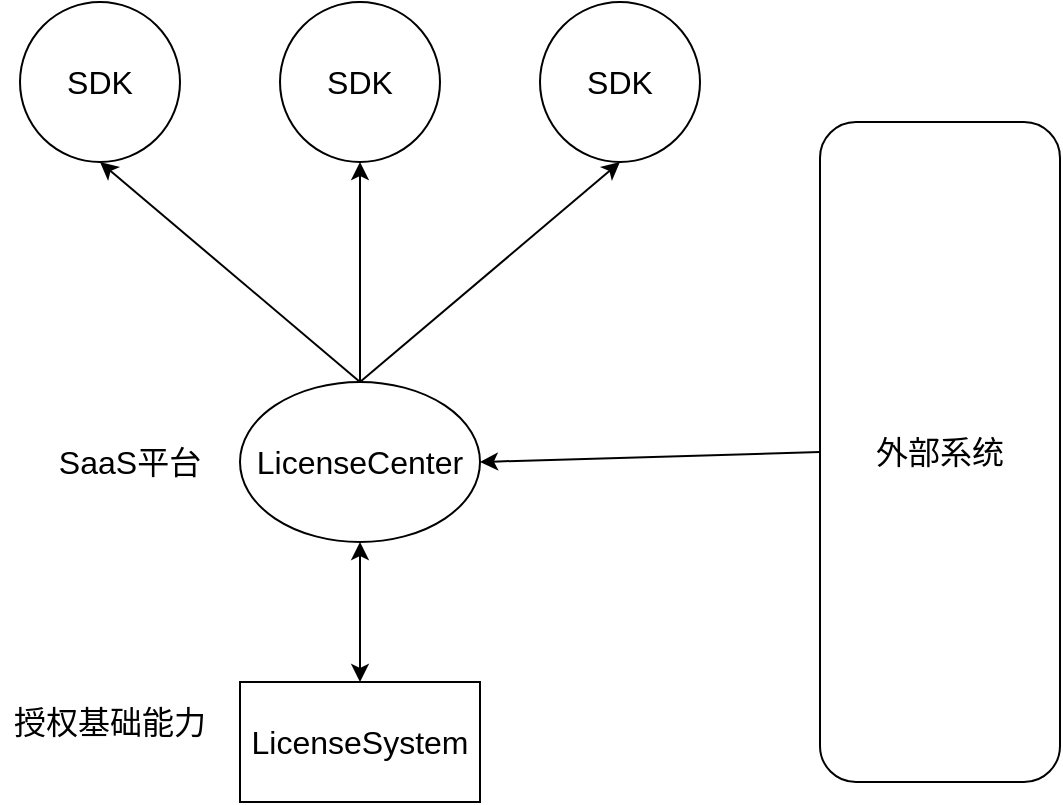 <mxfile version="20.6.2" type="device"><diagram id="htE3-15Gvf-0bgqJga6D" name="第 1 页"><mxGraphModel dx="1086" dy="986" grid="1" gridSize="10" guides="1" tooltips="1" connect="1" arrows="1" fold="1" page="1" pageScale="1" pageWidth="827" pageHeight="1169" math="0" shadow="0"><root><mxCell id="0"/><mxCell id="1" parent="0"/><mxCell id="Ez81tXtEzi4QsMujmGST-1" value="&lt;font style=&quot;font-size: 16px;&quot;&gt;LicenseSystem&lt;/font&gt;" style="rounded=0;whiteSpace=wrap;html=1;" vertex="1" parent="1"><mxGeometry x="280" y="490" width="120" height="60" as="geometry"/></mxCell><mxCell id="Ez81tXtEzi4QsMujmGST-2" value="LicenseCenter" style="ellipse;whiteSpace=wrap;html=1;fontSize=16;" vertex="1" parent="1"><mxGeometry x="280" y="340" width="120" height="80" as="geometry"/></mxCell><mxCell id="Ez81tXtEzi4QsMujmGST-3" value="SDK" style="ellipse;whiteSpace=wrap;html=1;aspect=fixed;fontSize=16;" vertex="1" parent="1"><mxGeometry x="170" y="150" width="80" height="80" as="geometry"/></mxCell><mxCell id="Ez81tXtEzi4QsMujmGST-4" value="SDK" style="ellipse;whiteSpace=wrap;html=1;aspect=fixed;fontSize=16;" vertex="1" parent="1"><mxGeometry x="300" y="150" width="80" height="80" as="geometry"/></mxCell><mxCell id="Ez81tXtEzi4QsMujmGST-5" value="SDK" style="ellipse;whiteSpace=wrap;html=1;aspect=fixed;fontSize=16;" vertex="1" parent="1"><mxGeometry x="430" y="150" width="80" height="80" as="geometry"/></mxCell><mxCell id="Ez81tXtEzi4QsMujmGST-6" value="外部系统" style="rounded=1;whiteSpace=wrap;html=1;fontSize=16;" vertex="1" parent="1"><mxGeometry x="570" y="210" width="120" height="330" as="geometry"/></mxCell><mxCell id="Ez81tXtEzi4QsMujmGST-7" value="" style="endArrow=classic;html=1;rounded=0;fontSize=16;entryX=0.5;entryY=1;entryDx=0;entryDy=0;exitX=0.5;exitY=0;exitDx=0;exitDy=0;" edge="1" parent="1" source="Ez81tXtEzi4QsMujmGST-2" target="Ez81tXtEzi4QsMujmGST-3"><mxGeometry width="50" height="50" relative="1" as="geometry"><mxPoint x="130" y="420" as="sourcePoint"/><mxPoint x="180" y="370" as="targetPoint"/></mxGeometry></mxCell><mxCell id="Ez81tXtEzi4QsMujmGST-9" value="" style="endArrow=classic;html=1;rounded=0;fontSize=16;entryX=0.5;entryY=1;entryDx=0;entryDy=0;" edge="1" parent="1" target="Ez81tXtEzi4QsMujmGST-4"><mxGeometry width="50" height="50" relative="1" as="geometry"><mxPoint x="340" y="340" as="sourcePoint"/><mxPoint x="220" y="310" as="targetPoint"/></mxGeometry></mxCell><mxCell id="Ez81tXtEzi4QsMujmGST-11" value="" style="endArrow=classic;html=1;rounded=0;fontSize=16;entryX=0.5;entryY=1;entryDx=0;entryDy=0;exitX=0.5;exitY=0;exitDx=0;exitDy=0;" edge="1" parent="1" source="Ez81tXtEzi4QsMujmGST-2" target="Ez81tXtEzi4QsMujmGST-5"><mxGeometry width="50" height="50" relative="1" as="geometry"><mxPoint x="360" y="360" as="sourcePoint"/><mxPoint x="230" y="320" as="targetPoint"/></mxGeometry></mxCell><mxCell id="Ez81tXtEzi4QsMujmGST-12" value="授权基础能力" style="text;html=1;strokeColor=none;fillColor=none;align=center;verticalAlign=middle;whiteSpace=wrap;rounded=0;fontSize=16;" vertex="1" parent="1"><mxGeometry x="160" y="495" width="110" height="30" as="geometry"/></mxCell><mxCell id="Ez81tXtEzi4QsMujmGST-13" value="SaaS平台" style="text;html=1;strokeColor=none;fillColor=none;align=center;verticalAlign=middle;whiteSpace=wrap;rounded=0;fontSize=16;" vertex="1" parent="1"><mxGeometry x="170" y="365" width="110" height="30" as="geometry"/></mxCell><mxCell id="Ez81tXtEzi4QsMujmGST-14" value="" style="endArrow=classic;html=1;rounded=0;fontSize=16;entryX=1;entryY=0.5;entryDx=0;entryDy=0;exitX=0;exitY=0.5;exitDx=0;exitDy=0;" edge="1" parent="1" source="Ez81tXtEzi4QsMujmGST-6" target="Ez81tXtEzi4QsMujmGST-2"><mxGeometry width="50" height="50" relative="1" as="geometry"><mxPoint x="560" y="670" as="sourcePoint"/><mxPoint x="610" y="620" as="targetPoint"/></mxGeometry></mxCell><mxCell id="Ez81tXtEzi4QsMujmGST-16" value="" style="endArrow=classic;startArrow=classic;html=1;rounded=0;fontSize=16;entryX=0.5;entryY=1;entryDx=0;entryDy=0;exitX=0.5;exitY=0;exitDx=0;exitDy=0;" edge="1" parent="1" source="Ez81tXtEzi4QsMujmGST-1" target="Ez81tXtEzi4QsMujmGST-2"><mxGeometry width="50" height="50" relative="1" as="geometry"><mxPoint x="340" y="480" as="sourcePoint"/><mxPoint x="380" y="610" as="targetPoint"/></mxGeometry></mxCell></root></mxGraphModel></diagram></mxfile>